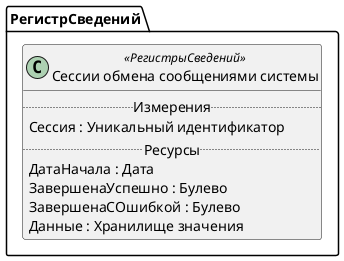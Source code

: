 ﻿@startuml СессииОбменаСообщениямиСистемы
'!include templates.wsd
'..\include templates.wsd
class РегистрСведений.СессииОбменаСообщениямиСистемы as "Сессии обмена сообщениями системы" <<РегистрыСведений>>
{
..Измерения..
Сессия : Уникальный идентификатор
..Ресурсы..
ДатаНачала : Дата
ЗавершенаУспешно : Булево
ЗавершенаСОшибкой : Булево
Данные : Хранилище значения
}
@enduml
